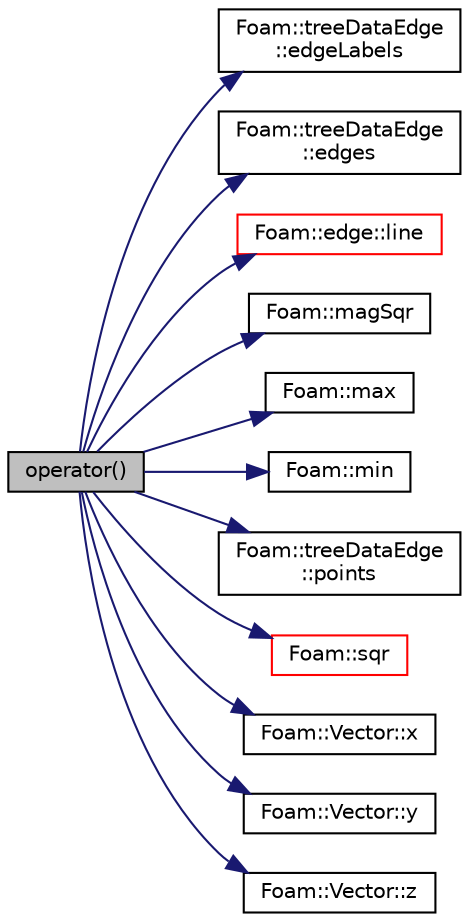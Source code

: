digraph "operator()"
{
  bgcolor="transparent";
  edge [fontname="Helvetica",fontsize="10",labelfontname="Helvetica",labelfontsize="10"];
  node [fontname="Helvetica",fontsize="10",shape=record];
  rankdir="LR";
  Node1 [label="operator()",height=0.2,width=0.4,color="black", fillcolor="grey75", style="filled", fontcolor="black"];
  Node1 -> Node2 [color="midnightblue",fontsize="10",style="solid",fontname="Helvetica"];
  Node2 [label="Foam::treeDataEdge\l::edgeLabels",height=0.2,width=0.4,color="black",URL="$a02747.html#a5a1c1d43ae3c8415fc8de83270872b58"];
  Node1 -> Node3 [color="midnightblue",fontsize="10",style="solid",fontname="Helvetica"];
  Node3 [label="Foam::treeDataEdge\l::edges",height=0.2,width=0.4,color="black",URL="$a02747.html#aa9e7da73dfe101016afed525f326fdc7"];
  Node1 -> Node4 [color="midnightblue",fontsize="10",style="solid",fontname="Helvetica"];
  Node4 [label="Foam::edge::line",height=0.2,width=0.4,color="red",URL="$a00621.html#aefea0e4a074dd0ba02419922ed063888",tooltip="Return edge line. "];
  Node1 -> Node5 [color="midnightblue",fontsize="10",style="solid",fontname="Helvetica"];
  Node5 [label="Foam::magSqr",height=0.2,width=0.4,color="black",URL="$a10979.html#ae6fff2c6981e6d9618aa5038e69def6e"];
  Node1 -> Node6 [color="midnightblue",fontsize="10",style="solid",fontname="Helvetica"];
  Node6 [label="Foam::max",height=0.2,width=0.4,color="black",URL="$a10979.html#ac993e906cf2774ae77e666bc24e81733"];
  Node1 -> Node7 [color="midnightblue",fontsize="10",style="solid",fontname="Helvetica"];
  Node7 [label="Foam::min",height=0.2,width=0.4,color="black",URL="$a10979.html#a253e112ad2d56d96230ff39ea7f442dc"];
  Node1 -> Node8 [color="midnightblue",fontsize="10",style="solid",fontname="Helvetica"];
  Node8 [label="Foam::treeDataEdge\l::points",height=0.2,width=0.4,color="black",URL="$a02747.html#a73ff9486717e5d8efeb6e9c3f311ad5c"];
  Node1 -> Node9 [color="midnightblue",fontsize="10",style="solid",fontname="Helvetica"];
  Node9 [label="Foam::sqr",height=0.2,width=0.4,color="red",URL="$a10979.html#a277dc11c581d53826ab5090b08f3b17b"];
  Node1 -> Node10 [color="midnightblue",fontsize="10",style="solid",fontname="Helvetica"];
  Node10 [label="Foam::Vector::x",height=0.2,width=0.4,color="black",URL="$a02886.html#aeb7dc4a97968c543f58f9c7082e55757"];
  Node1 -> Node11 [color="midnightblue",fontsize="10",style="solid",fontname="Helvetica"];
  Node11 [label="Foam::Vector::y",height=0.2,width=0.4,color="black",URL="$a02886.html#a77c00b469d89c23bd35d2eb236140f70"];
  Node1 -> Node12 [color="midnightblue",fontsize="10",style="solid",fontname="Helvetica"];
  Node12 [label="Foam::Vector::z",height=0.2,width=0.4,color="black",URL="$a02886.html#ac72a74f7dde9500927f63515c3f0a2f3"];
}
